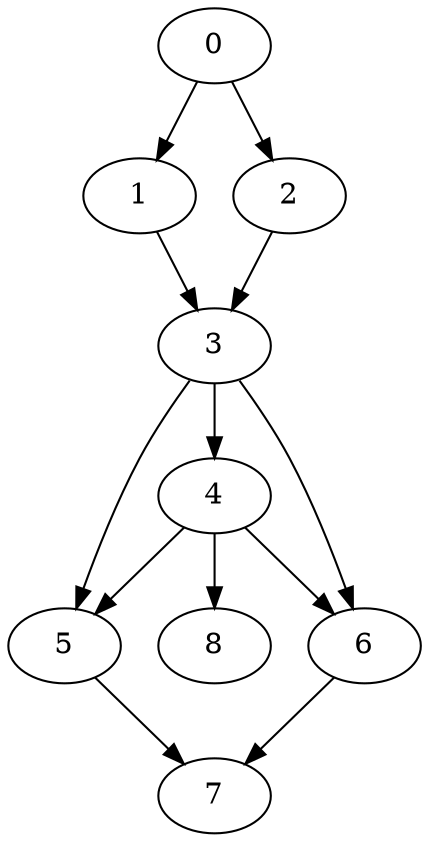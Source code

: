 digraph G {
    0 -> 1;
    0 -> 2;
    1 -> 3;
    2 -> 3;
    3 -> 4;
    3 -> 5;
    3 -> 6;
    4 -> 5;
    4 -> 6;
    4 -> 8;
    5 -> 7;
    6 -> 7;
}